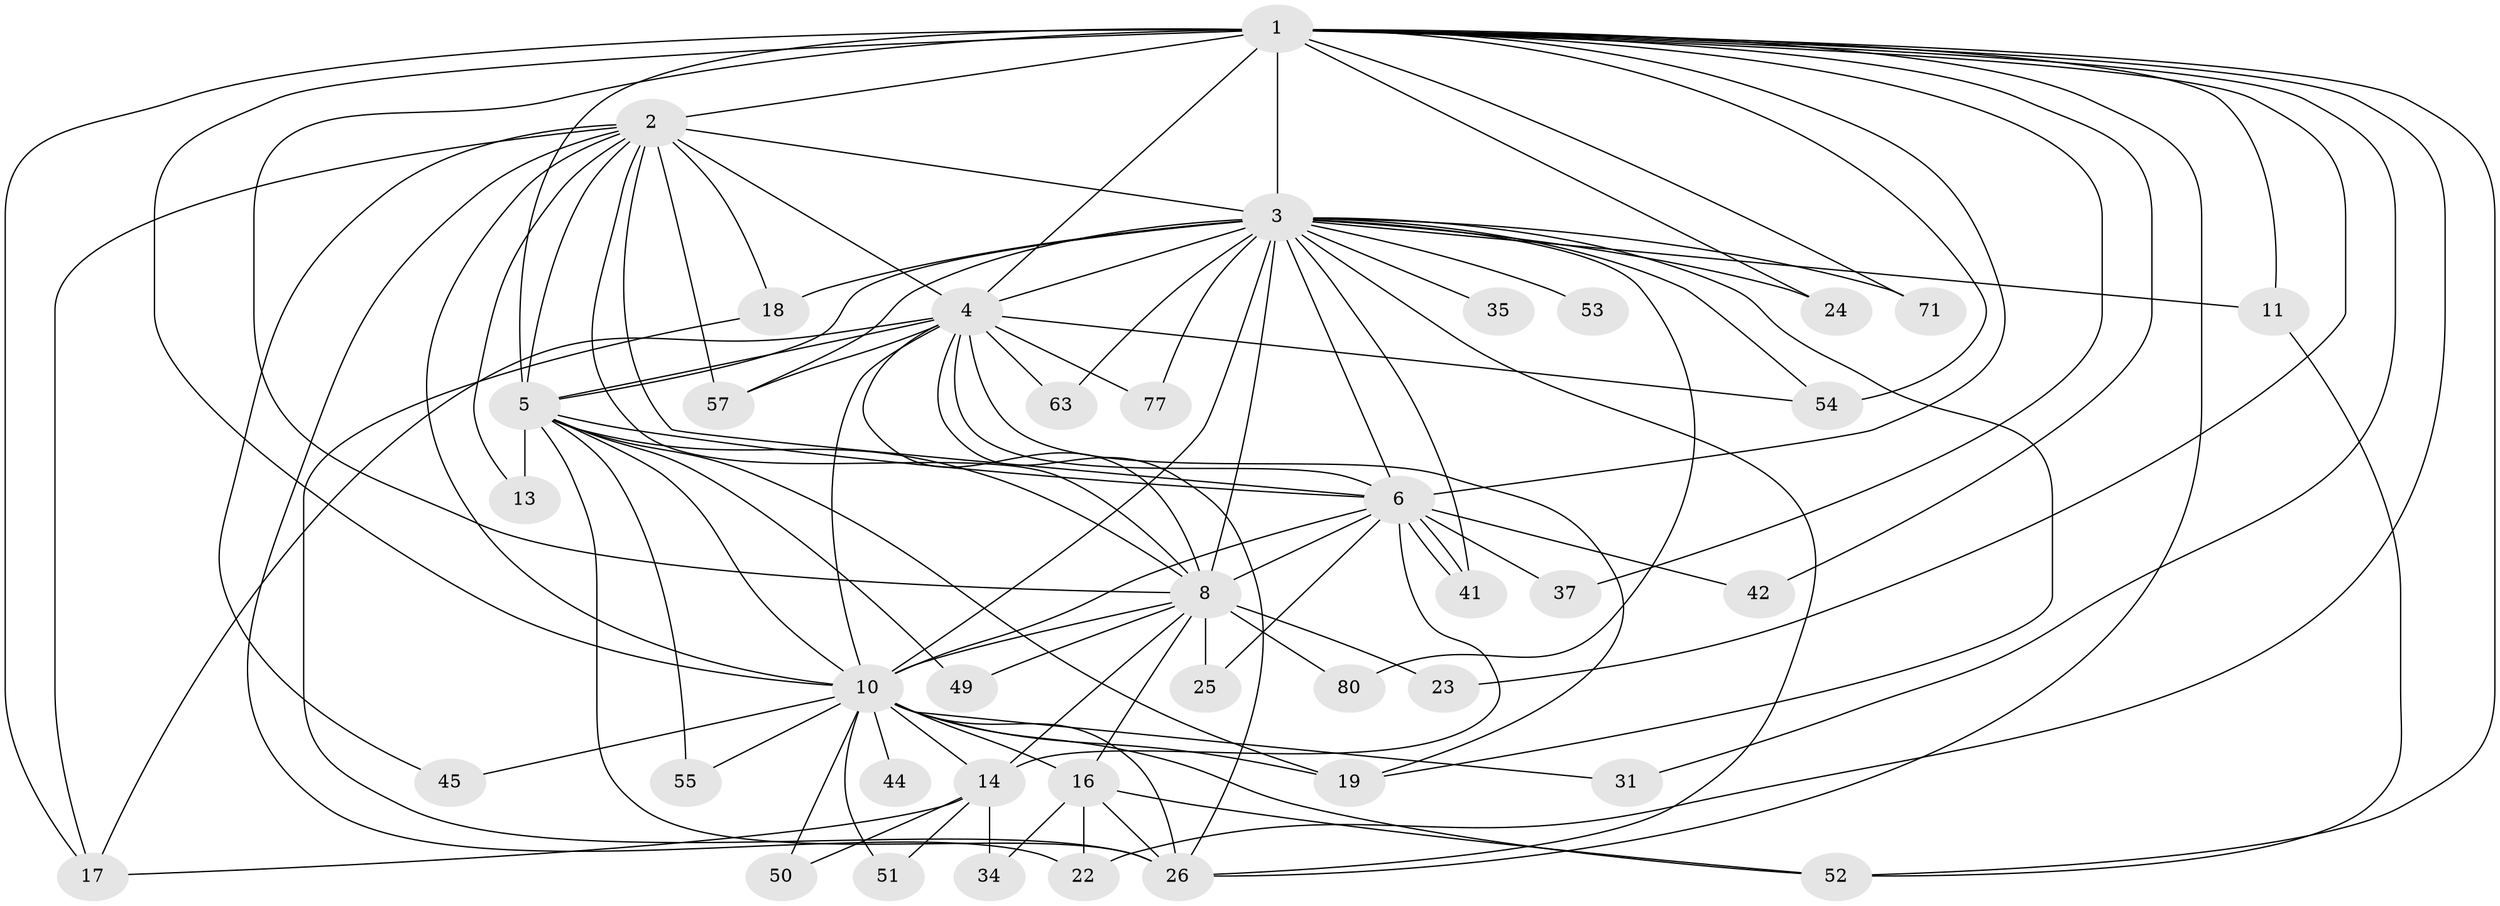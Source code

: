 // original degree distribution, {23: 0.0125, 18: 0.0375, 21: 0.0125, 17: 0.0125, 15: 0.0125, 19: 0.0125, 14: 0.0125, 22: 0.0125, 3: 0.1875, 8: 0.025, 2: 0.575, 6: 0.0125, 4: 0.05, 5: 0.025}
// Generated by graph-tools (version 1.1) at 2025/13/03/09/25 04:13:40]
// undirected, 40 vertices, 105 edges
graph export_dot {
graph [start="1"]
  node [color=gray90,style=filled];
  1 [super="+40+7"];
  2;
  3 [super="+12+9"];
  4;
  5 [super="+66+60+48+21+27+33"];
  6 [super="+56+73+20+15"];
  8 [super="+30+38"];
  10 [super="+59+32+39+43"];
  11;
  13;
  14 [super="+29"];
  16;
  17 [super="+46"];
  18;
  19 [super="+28"];
  22 [super="+78"];
  23;
  24;
  25;
  26 [super="+72+67+36"];
  31;
  34;
  35;
  37;
  41 [super="+68"];
  42;
  44;
  45;
  49;
  50;
  51;
  52 [super="+65"];
  53 [super="+70"];
  54 [super="+79+76"];
  55;
  57 [super="+69+75"];
  63;
  71;
  77;
  80;
  1 -- 2 [weight=2];
  1 -- 3 [weight=4];
  1 -- 4 [weight=2];
  1 -- 5 [weight=5];
  1 -- 6 [weight=5];
  1 -- 8 [weight=3];
  1 -- 10 [weight=2];
  1 -- 22;
  1 -- 23;
  1 -- 24;
  1 -- 37;
  1 -- 42;
  1 -- 52;
  1 -- 54 [weight=2];
  1 -- 71;
  1 -- 26;
  1 -- 11;
  1 -- 17;
  1 -- 31;
  2 -- 3 [weight=2];
  2 -- 4;
  2 -- 5;
  2 -- 6 [weight=2];
  2 -- 8;
  2 -- 10 [weight=2];
  2 -- 13;
  2 -- 18;
  2 -- 22;
  2 -- 45;
  2 -- 57 [weight=2];
  2 -- 17;
  3 -- 4 [weight=2];
  3 -- 5 [weight=3];
  3 -- 6 [weight=3];
  3 -- 8 [weight=4];
  3 -- 10 [weight=4];
  3 -- 11;
  3 -- 18;
  3 -- 24;
  3 -- 57;
  3 -- 71;
  3 -- 77;
  3 -- 53 [weight=2];
  3 -- 41;
  3 -- 80;
  3 -- 35 [weight=2];
  3 -- 19;
  3 -- 63;
  3 -- 54;
  3 -- 26;
  4 -- 5 [weight=2];
  4 -- 6;
  4 -- 8;
  4 -- 10;
  4 -- 17;
  4 -- 26;
  4 -- 63;
  4 -- 77;
  4 -- 57;
  4 -- 54;
  4 -- 19;
  5 -- 6;
  5 -- 8;
  5 -- 10;
  5 -- 13;
  5 -- 19 [weight=2];
  5 -- 49;
  5 -- 55;
  5 -- 26;
  6 -- 8;
  6 -- 10;
  6 -- 14;
  6 -- 37;
  6 -- 41;
  6 -- 41;
  6 -- 25;
  6 -- 42;
  8 -- 10;
  8 -- 14 [weight=2];
  8 -- 16;
  8 -- 23;
  8 -- 25;
  8 -- 49;
  8 -- 80;
  10 -- 16;
  10 -- 31;
  10 -- 44 [weight=2];
  10 -- 45;
  10 -- 50;
  10 -- 51;
  10 -- 55;
  10 -- 26;
  10 -- 14 [weight=2];
  10 -- 52;
  10 -- 19;
  11 -- 52;
  14 -- 17;
  14 -- 34;
  14 -- 51;
  14 -- 50;
  16 -- 34;
  16 -- 26;
  16 -- 22;
  16 -- 52;
  18 -- 26;
}
